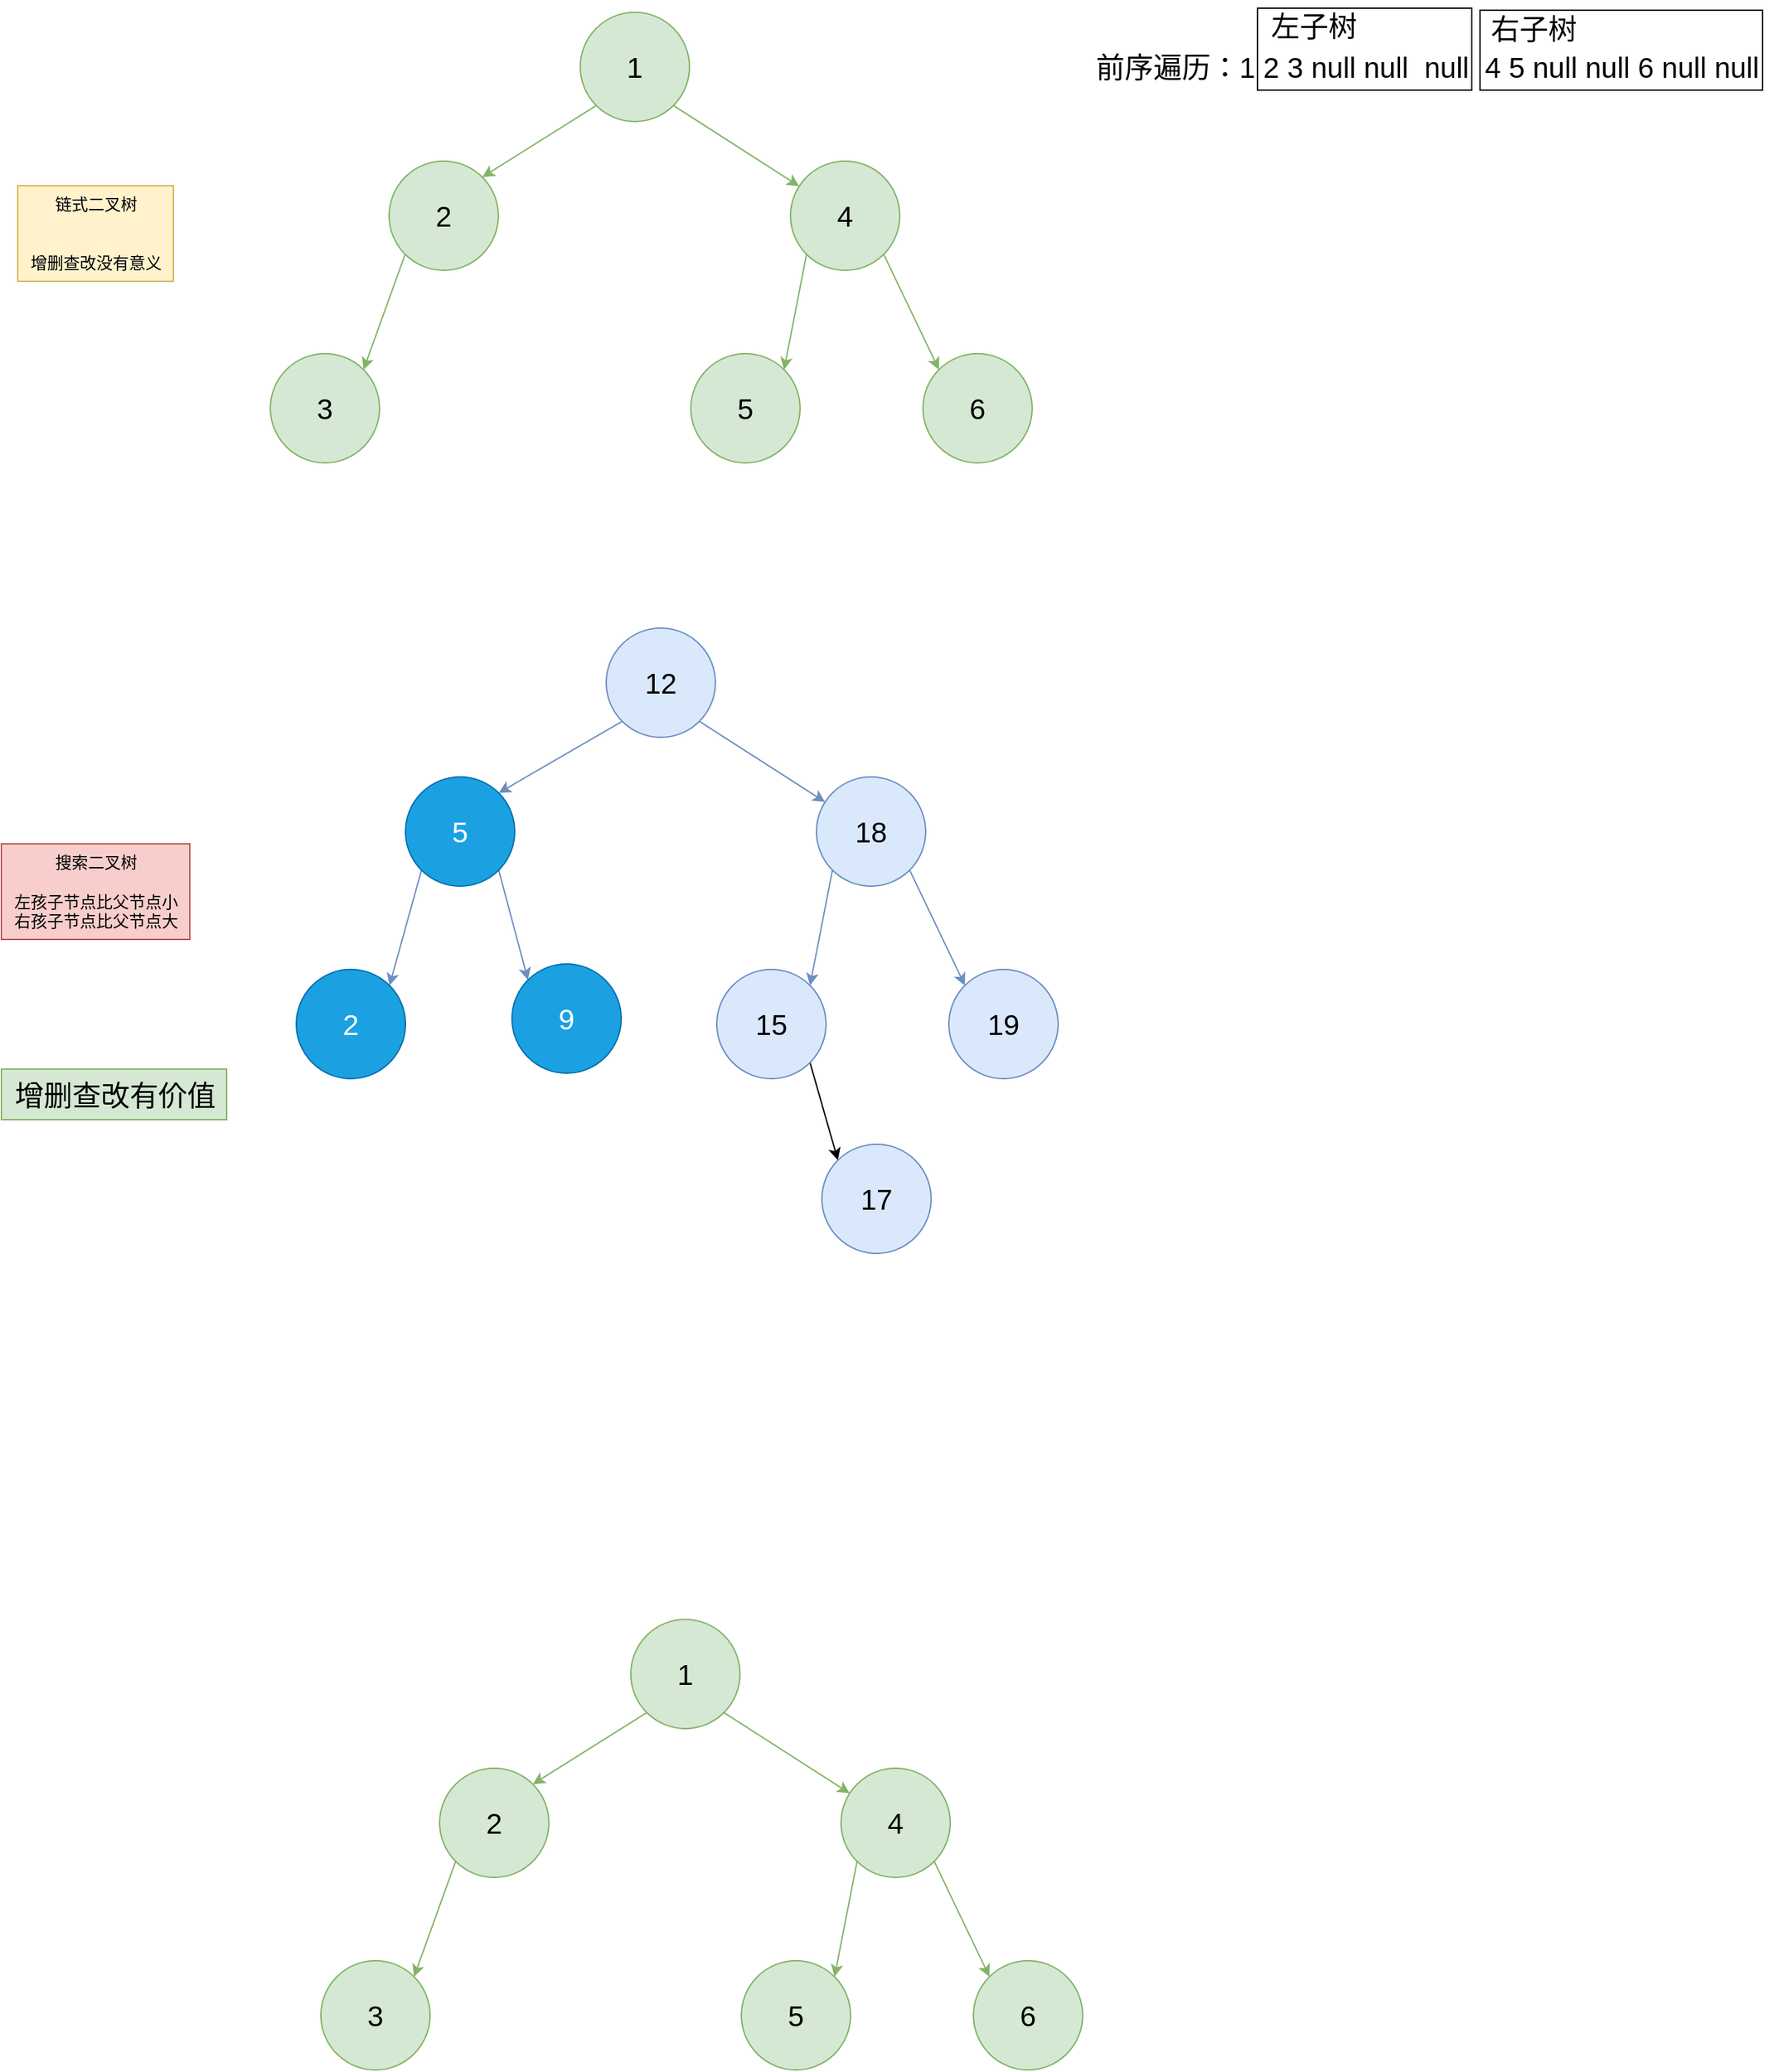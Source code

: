 <mxfile version="20.8.16" type="device"><diagram name="第 1 页" id="NP47mTRYLJdj5WhKKUdk"><mxGraphModel dx="2529" dy="1656" grid="0" gridSize="10" guides="1" tooltips="1" connect="1" arrows="1" fold="1" page="0" pageScale="1" pageWidth="827" pageHeight="1169" math="0" shadow="0"><root><mxCell id="0"/><mxCell id="1" parent="0"/><mxCell id="fOS1Nd0zisDhyzxXTuX5-36" value="" style="rounded=0;whiteSpace=wrap;html=1;fontSize=21;" parent="1" vertex="1"><mxGeometry x="1002" y="-1.5" width="207" height="58.5" as="geometry"/></mxCell><mxCell id="fOS1Nd0zisDhyzxXTuX5-35" value="" style="rounded=0;whiteSpace=wrap;html=1;fontSize=21;" parent="1" vertex="1"><mxGeometry x="839" y="-3" width="157" height="60" as="geometry"/></mxCell><mxCell id="fOS1Nd0zisDhyzxXTuX5-4" style="rounded=0;orthogonalLoop=1;jettySize=auto;html=1;exitX=0;exitY=1;exitDx=0;exitDy=0;entryX=1;entryY=0;entryDx=0;entryDy=0;fillColor=#d5e8d4;strokeColor=#82b366;fontSize=21;" parent="1" source="fOS1Nd0zisDhyzxXTuX5-1" target="fOS1Nd0zisDhyzxXTuX5-2" edge="1"><mxGeometry relative="1" as="geometry"/></mxCell><mxCell id="fOS1Nd0zisDhyzxXTuX5-5" style="edgeStyle=none;rounded=0;orthogonalLoop=1;jettySize=auto;html=1;exitX=1;exitY=1;exitDx=0;exitDy=0;fillColor=#d5e8d4;strokeColor=#82b366;fontSize=21;" parent="1" source="fOS1Nd0zisDhyzxXTuX5-1" target="fOS1Nd0zisDhyzxXTuX5-3" edge="1"><mxGeometry relative="1" as="geometry"/></mxCell><mxCell id="fOS1Nd0zisDhyzxXTuX5-1" value="1" style="ellipse;whiteSpace=wrap;html=1;aspect=fixed;fillColor=#d5e8d4;strokeColor=#82b366;fontSize=21;" parent="1" vertex="1"><mxGeometry x="343" width="80" height="80" as="geometry"/></mxCell><mxCell id="fOS1Nd0zisDhyzxXTuX5-7" style="edgeStyle=none;rounded=0;orthogonalLoop=1;jettySize=auto;html=1;exitX=0;exitY=1;exitDx=0;exitDy=0;entryX=1;entryY=0;entryDx=0;entryDy=0;fillColor=#d5e8d4;strokeColor=#82b366;fontSize=21;" parent="1" source="fOS1Nd0zisDhyzxXTuX5-2" target="fOS1Nd0zisDhyzxXTuX5-6" edge="1"><mxGeometry relative="1" as="geometry"/></mxCell><mxCell id="fOS1Nd0zisDhyzxXTuX5-2" value="2" style="ellipse;whiteSpace=wrap;html=1;aspect=fixed;fillColor=#d5e8d4;strokeColor=#82b366;fontSize=21;" parent="1" vertex="1"><mxGeometry x="203" y="109" width="80" height="80" as="geometry"/></mxCell><mxCell id="fOS1Nd0zisDhyzxXTuX5-11" style="edgeStyle=none;rounded=0;orthogonalLoop=1;jettySize=auto;html=1;exitX=0;exitY=1;exitDx=0;exitDy=0;entryX=1;entryY=0;entryDx=0;entryDy=0;fillColor=#d5e8d4;strokeColor=#82b366;fontSize=21;" parent="1" source="fOS1Nd0zisDhyzxXTuX5-3" target="fOS1Nd0zisDhyzxXTuX5-10" edge="1"><mxGeometry relative="1" as="geometry"/></mxCell><mxCell id="fOS1Nd0zisDhyzxXTuX5-13" style="edgeStyle=none;rounded=0;orthogonalLoop=1;jettySize=auto;html=1;exitX=1;exitY=1;exitDx=0;exitDy=0;entryX=0;entryY=0;entryDx=0;entryDy=0;fillColor=#d5e8d4;strokeColor=#82b366;fontSize=21;" parent="1" source="fOS1Nd0zisDhyzxXTuX5-3" target="fOS1Nd0zisDhyzxXTuX5-12" edge="1"><mxGeometry relative="1" as="geometry"/></mxCell><mxCell id="fOS1Nd0zisDhyzxXTuX5-3" value="4" style="ellipse;whiteSpace=wrap;html=1;aspect=fixed;fillColor=#d5e8d4;strokeColor=#82b366;fontSize=21;" parent="1" vertex="1"><mxGeometry x="497" y="109" width="80" height="80" as="geometry"/></mxCell><mxCell id="fOS1Nd0zisDhyzxXTuX5-6" value="3" style="ellipse;whiteSpace=wrap;html=1;aspect=fixed;fillColor=#d5e8d4;strokeColor=#82b366;fontSize=21;" parent="1" vertex="1"><mxGeometry x="116" y="250" width="80" height="80" as="geometry"/></mxCell><mxCell id="fOS1Nd0zisDhyzxXTuX5-10" value="5" style="ellipse;whiteSpace=wrap;html=1;aspect=fixed;fillColor=#d5e8d4;strokeColor=#82b366;fontSize=21;" parent="1" vertex="1"><mxGeometry x="424" y="250" width="80" height="80" as="geometry"/></mxCell><mxCell id="fOS1Nd0zisDhyzxXTuX5-12" value="6" style="ellipse;whiteSpace=wrap;html=1;aspect=fixed;fillColor=#d5e8d4;strokeColor=#82b366;fontSize=21;" parent="1" vertex="1"><mxGeometry x="594" y="250" width="80" height="80" as="geometry"/></mxCell><mxCell id="fOS1Nd0zisDhyzxXTuX5-14" value="链式二叉树&lt;br&gt;&lt;br&gt;&lt;br&gt;增删查改没有意义&lt;br&gt;" style="text;html=1;align=center;verticalAlign=middle;resizable=0;points=[];autosize=1;strokeColor=#d6b656;fillColor=#fff2cc;" parent="1" vertex="1"><mxGeometry x="-69" y="127" width="114" height="70" as="geometry"/></mxCell><mxCell id="fOS1Nd0zisDhyzxXTuX5-15" value="搜索二叉树&lt;br&gt;&lt;br&gt;左孩子节点比父节点小&lt;br&gt;右孩子节点比父节点大" style="text;html=1;align=center;verticalAlign=middle;resizable=0;points=[];autosize=1;strokeColor=#b85450;fillColor=#f8cecc;" parent="1" vertex="1"><mxGeometry x="-81" y="609" width="138" height="70" as="geometry"/></mxCell><mxCell id="fOS1Nd0zisDhyzxXTuX5-16" style="rounded=0;orthogonalLoop=1;jettySize=auto;html=1;exitX=0;exitY=1;exitDx=0;exitDy=0;entryX=1;entryY=0;entryDx=0;entryDy=0;fillColor=#dae8fc;strokeColor=#6c8ebf;fontSize=21;" parent="1" source="fOS1Nd0zisDhyzxXTuX5-18" target="fOS1Nd0zisDhyzxXTuX5-21" edge="1"><mxGeometry relative="1" as="geometry"/></mxCell><mxCell id="fOS1Nd0zisDhyzxXTuX5-17" style="edgeStyle=none;rounded=0;orthogonalLoop=1;jettySize=auto;html=1;exitX=1;exitY=1;exitDx=0;exitDy=0;fillColor=#dae8fc;strokeColor=#6c8ebf;fontSize=21;" parent="1" source="fOS1Nd0zisDhyzxXTuX5-18" target="fOS1Nd0zisDhyzxXTuX5-24" edge="1"><mxGeometry relative="1" as="geometry"/></mxCell><mxCell id="fOS1Nd0zisDhyzxXTuX5-18" value="12" style="ellipse;whiteSpace=wrap;html=1;aspect=fixed;fillColor=#dae8fc;strokeColor=#6c8ebf;fontSize=21;" parent="1" vertex="1"><mxGeometry x="362" y="451" width="80" height="80" as="geometry"/></mxCell><mxCell id="fOS1Nd0zisDhyzxXTuX5-19" style="edgeStyle=none;rounded=0;orthogonalLoop=1;jettySize=auto;html=1;exitX=0;exitY=1;exitDx=0;exitDy=0;entryX=1;entryY=0;entryDx=0;entryDy=0;fillColor=#dae8fc;strokeColor=#6c8ebf;fontSize=21;" parent="1" source="fOS1Nd0zisDhyzxXTuX5-21" target="fOS1Nd0zisDhyzxXTuX5-25" edge="1"><mxGeometry relative="1" as="geometry"/></mxCell><mxCell id="fOS1Nd0zisDhyzxXTuX5-20" style="edgeStyle=none;rounded=0;orthogonalLoop=1;jettySize=auto;html=1;exitX=1;exitY=1;exitDx=0;exitDy=0;entryX=0;entryY=0;entryDx=0;entryDy=0;fillColor=#dae8fc;strokeColor=#6c8ebf;fontSize=21;" parent="1" source="fOS1Nd0zisDhyzxXTuX5-21" target="fOS1Nd0zisDhyzxXTuX5-26" edge="1"><mxGeometry relative="1" as="geometry"/></mxCell><mxCell id="fOS1Nd0zisDhyzxXTuX5-21" value="5" style="ellipse;whiteSpace=wrap;html=1;aspect=fixed;fillColor=#1ba1e2;strokeColor=#006EAF;fontSize=21;fontColor=#ffffff;" parent="1" vertex="1"><mxGeometry x="215" y="560" width="80" height="80" as="geometry"/></mxCell><mxCell id="fOS1Nd0zisDhyzxXTuX5-22" style="edgeStyle=none;rounded=0;orthogonalLoop=1;jettySize=auto;html=1;exitX=0;exitY=1;exitDx=0;exitDy=0;entryX=1;entryY=0;entryDx=0;entryDy=0;fillColor=#dae8fc;strokeColor=#6c8ebf;fontSize=21;" parent="1" source="fOS1Nd0zisDhyzxXTuX5-24" target="fOS1Nd0zisDhyzxXTuX5-27" edge="1"><mxGeometry relative="1" as="geometry"/></mxCell><mxCell id="fOS1Nd0zisDhyzxXTuX5-23" style="edgeStyle=none;rounded=0;orthogonalLoop=1;jettySize=auto;html=1;exitX=1;exitY=1;exitDx=0;exitDy=0;entryX=0;entryY=0;entryDx=0;entryDy=0;fillColor=#dae8fc;strokeColor=#6c8ebf;fontSize=21;" parent="1" source="fOS1Nd0zisDhyzxXTuX5-24" target="fOS1Nd0zisDhyzxXTuX5-28" edge="1"><mxGeometry relative="1" as="geometry"/></mxCell><mxCell id="fOS1Nd0zisDhyzxXTuX5-24" value="18" style="ellipse;whiteSpace=wrap;html=1;aspect=fixed;fillColor=#dae8fc;strokeColor=#6c8ebf;fontSize=21;" parent="1" vertex="1"><mxGeometry x="516" y="560" width="80" height="80" as="geometry"/></mxCell><mxCell id="fOS1Nd0zisDhyzxXTuX5-25" value="2" style="ellipse;whiteSpace=wrap;html=1;aspect=fixed;fillColor=#1ba1e2;strokeColor=#006EAF;fontSize=21;fontColor=#ffffff;" parent="1" vertex="1"><mxGeometry x="135" y="701" width="80" height="80" as="geometry"/></mxCell><mxCell id="fOS1Nd0zisDhyzxXTuX5-26" value="9" style="ellipse;whiteSpace=wrap;html=1;aspect=fixed;fillColor=#1ba1e2;strokeColor=#006EAF;fontSize=21;fontColor=#ffffff;" parent="1" vertex="1"><mxGeometry x="293" y="697" width="80" height="80" as="geometry"/></mxCell><mxCell id="fOS1Nd0zisDhyzxXTuX5-30" style="edgeStyle=none;rounded=0;orthogonalLoop=1;jettySize=auto;html=1;exitX=1;exitY=1;exitDx=0;exitDy=0;entryX=0;entryY=0;entryDx=0;entryDy=0;fontSize=21;" parent="1" source="fOS1Nd0zisDhyzxXTuX5-27" target="fOS1Nd0zisDhyzxXTuX5-29" edge="1"><mxGeometry relative="1" as="geometry"/></mxCell><mxCell id="fOS1Nd0zisDhyzxXTuX5-27" value="15" style="ellipse;whiteSpace=wrap;html=1;aspect=fixed;fillColor=#dae8fc;strokeColor=#6c8ebf;fontSize=21;" parent="1" vertex="1"><mxGeometry x="443" y="701" width="80" height="80" as="geometry"/></mxCell><mxCell id="fOS1Nd0zisDhyzxXTuX5-28" value="19" style="ellipse;whiteSpace=wrap;html=1;aspect=fixed;fillColor=#dae8fc;strokeColor=#6c8ebf;fontSize=21;" parent="1" vertex="1"><mxGeometry x="613" y="701" width="80" height="80" as="geometry"/></mxCell><mxCell id="fOS1Nd0zisDhyzxXTuX5-29" value="17" style="ellipse;whiteSpace=wrap;html=1;aspect=fixed;fillColor=#dae8fc;strokeColor=#6c8ebf;fontSize=21;" parent="1" vertex="1"><mxGeometry x="520" y="829" width="80" height="80" as="geometry"/></mxCell><mxCell id="fOS1Nd0zisDhyzxXTuX5-32" value="增删查改有价值" style="text;html=1;align=center;verticalAlign=middle;resizable=0;points=[];autosize=1;strokeColor=#82b366;fillColor=#d5e8d4;fontSize=21;" parent="1" vertex="1"><mxGeometry x="-81" y="774" width="165" height="37" as="geometry"/></mxCell><mxCell id="fOS1Nd0zisDhyzxXTuX5-33" value="前序遍历：1 2 3 null null&amp;nbsp; null&amp;nbsp; 4 5 null null 6 null null&amp;nbsp;" style="text;html=1;align=center;verticalAlign=middle;resizable=0;points=[];autosize=1;strokeColor=none;fillColor=none;fontSize=21;" parent="1" vertex="1"><mxGeometry x="711" y="21.5" width="509" height="37" as="geometry"/></mxCell><mxCell id="fOS1Nd0zisDhyzxXTuX5-37" value="左子树" style="text;html=1;align=center;verticalAlign=middle;resizable=0;points=[];autosize=1;strokeColor=none;fillColor=none;fontSize=21;" parent="1" vertex="1"><mxGeometry x="839" y="-9" width="81" height="37" as="geometry"/></mxCell><mxCell id="fOS1Nd0zisDhyzxXTuX5-38" value="右子树" style="text;html=1;align=center;verticalAlign=middle;resizable=0;points=[];autosize=1;strokeColor=none;fillColor=none;fontSize=21;" parent="1" vertex="1"><mxGeometry x="1000" y="-7" width="81" height="37" as="geometry"/></mxCell><mxCell id="X1O_YbJFaXOvdE2I3xh--1" style="rounded=0;orthogonalLoop=1;jettySize=auto;html=1;exitX=0;exitY=1;exitDx=0;exitDy=0;entryX=1;entryY=0;entryDx=0;entryDy=0;fillColor=#d5e8d4;strokeColor=#82b366;fontSize=21;" edge="1" parent="1" source="X1O_YbJFaXOvdE2I3xh--3" target="X1O_YbJFaXOvdE2I3xh--5"><mxGeometry relative="1" as="geometry"/></mxCell><mxCell id="X1O_YbJFaXOvdE2I3xh--2" style="edgeStyle=none;rounded=0;orthogonalLoop=1;jettySize=auto;html=1;exitX=1;exitY=1;exitDx=0;exitDy=0;fillColor=#d5e8d4;strokeColor=#82b366;fontSize=21;" edge="1" parent="1" source="X1O_YbJFaXOvdE2I3xh--3" target="X1O_YbJFaXOvdE2I3xh--8"><mxGeometry relative="1" as="geometry"/></mxCell><mxCell id="X1O_YbJFaXOvdE2I3xh--3" value="1" style="ellipse;whiteSpace=wrap;html=1;aspect=fixed;fillColor=#d5e8d4;strokeColor=#82b366;fontSize=21;" vertex="1" parent="1"><mxGeometry x="380" y="1177" width="80" height="80" as="geometry"/></mxCell><mxCell id="X1O_YbJFaXOvdE2I3xh--4" style="edgeStyle=none;rounded=0;orthogonalLoop=1;jettySize=auto;html=1;exitX=0;exitY=1;exitDx=0;exitDy=0;entryX=1;entryY=0;entryDx=0;entryDy=0;fillColor=#d5e8d4;strokeColor=#82b366;fontSize=21;" edge="1" parent="1" source="X1O_YbJFaXOvdE2I3xh--5" target="X1O_YbJFaXOvdE2I3xh--9"><mxGeometry relative="1" as="geometry"/></mxCell><mxCell id="X1O_YbJFaXOvdE2I3xh--5" value="2" style="ellipse;whiteSpace=wrap;html=1;aspect=fixed;fillColor=#d5e8d4;strokeColor=#82b366;fontSize=21;" vertex="1" parent="1"><mxGeometry x="240" y="1286" width="80" height="80" as="geometry"/></mxCell><mxCell id="X1O_YbJFaXOvdE2I3xh--6" style="edgeStyle=none;rounded=0;orthogonalLoop=1;jettySize=auto;html=1;exitX=0;exitY=1;exitDx=0;exitDy=0;entryX=1;entryY=0;entryDx=0;entryDy=0;fillColor=#d5e8d4;strokeColor=#82b366;fontSize=21;" edge="1" parent="1" source="X1O_YbJFaXOvdE2I3xh--8" target="X1O_YbJFaXOvdE2I3xh--10"><mxGeometry relative="1" as="geometry"/></mxCell><mxCell id="X1O_YbJFaXOvdE2I3xh--7" style="edgeStyle=none;rounded=0;orthogonalLoop=1;jettySize=auto;html=1;exitX=1;exitY=1;exitDx=0;exitDy=0;entryX=0;entryY=0;entryDx=0;entryDy=0;fillColor=#d5e8d4;strokeColor=#82b366;fontSize=21;" edge="1" parent="1" source="X1O_YbJFaXOvdE2I3xh--8" target="X1O_YbJFaXOvdE2I3xh--11"><mxGeometry relative="1" as="geometry"/></mxCell><mxCell id="X1O_YbJFaXOvdE2I3xh--8" value="4" style="ellipse;whiteSpace=wrap;html=1;aspect=fixed;fillColor=#d5e8d4;strokeColor=#82b366;fontSize=21;" vertex="1" parent="1"><mxGeometry x="534" y="1286" width="80" height="80" as="geometry"/></mxCell><mxCell id="X1O_YbJFaXOvdE2I3xh--9" value="3" style="ellipse;whiteSpace=wrap;html=1;aspect=fixed;fillColor=#d5e8d4;strokeColor=#82b366;fontSize=21;" vertex="1" parent="1"><mxGeometry x="153" y="1427" width="80" height="80" as="geometry"/></mxCell><mxCell id="X1O_YbJFaXOvdE2I3xh--10" value="5" style="ellipse;whiteSpace=wrap;html=1;aspect=fixed;fillColor=#d5e8d4;strokeColor=#82b366;fontSize=21;" vertex="1" parent="1"><mxGeometry x="461" y="1427" width="80" height="80" as="geometry"/></mxCell><mxCell id="X1O_YbJFaXOvdE2I3xh--11" value="6" style="ellipse;whiteSpace=wrap;html=1;aspect=fixed;fillColor=#d5e8d4;strokeColor=#82b366;fontSize=21;" vertex="1" parent="1"><mxGeometry x="631" y="1427" width="80" height="80" as="geometry"/></mxCell></root></mxGraphModel></diagram></mxfile>